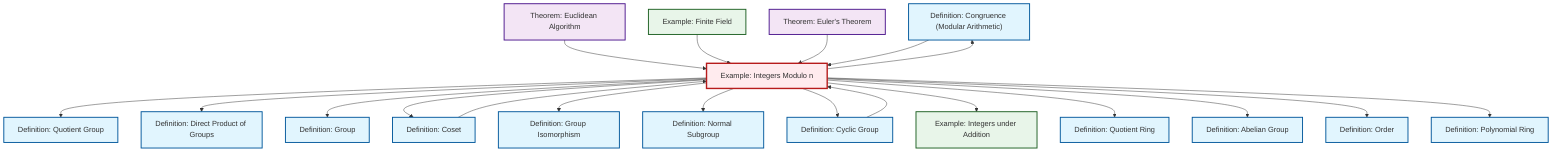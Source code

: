 graph TD
    classDef definition fill:#e1f5fe,stroke:#01579b,stroke-width:2px
    classDef theorem fill:#f3e5f5,stroke:#4a148c,stroke-width:2px
    classDef axiom fill:#fff3e0,stroke:#e65100,stroke-width:2px
    classDef example fill:#e8f5e9,stroke:#1b5e20,stroke-width:2px
    classDef current fill:#ffebee,stroke:#b71c1c,stroke-width:3px
    def-normal-subgroup["Definition: Normal Subgroup"]:::definition
    def-abelian-group["Definition: Abelian Group"]:::definition
    def-congruence["Definition: Congruence (Modular Arithmetic)"]:::definition
    ex-integers-addition["Example: Integers under Addition"]:::example
    def-group["Definition: Group"]:::definition
    ex-finite-field["Example: Finite Field"]:::example
    def-cyclic-group["Definition: Cyclic Group"]:::definition
    def-quotient-group["Definition: Quotient Group"]:::definition
    def-isomorphism["Definition: Group Isomorphism"]:::definition
    thm-euclidean-algorithm["Theorem: Euclidean Algorithm"]:::theorem
    def-coset["Definition: Coset"]:::definition
    ex-quotient-integers-mod-n["Example: Integers Modulo n"]:::example
    thm-euler["Theorem: Euler's Theorem"]:::theorem
    def-quotient-ring["Definition: Quotient Ring"]:::definition
    def-polynomial-ring["Definition: Polynomial Ring"]:::definition
    def-order["Definition: Order"]:::definition
    def-direct-product["Definition: Direct Product of Groups"]:::definition
    ex-quotient-integers-mod-n --> def-quotient-group
    ex-quotient-integers-mod-n --> def-direct-product
    ex-quotient-integers-mod-n --> def-group
    thm-euclidean-algorithm --> ex-quotient-integers-mod-n
    ex-quotient-integers-mod-n --> def-coset
    ex-quotient-integers-mod-n --> def-isomorphism
    ex-quotient-integers-mod-n --> def-normal-subgroup
    ex-finite-field --> ex-quotient-integers-mod-n
    ex-quotient-integers-mod-n --> def-cyclic-group
    ex-quotient-integers-mod-n --> ex-integers-addition
    ex-quotient-integers-mod-n --> def-quotient-ring
    ex-quotient-integers-mod-n --> def-abelian-group
    ex-quotient-integers-mod-n --> def-congruence
    ex-quotient-integers-mod-n --> def-order
    def-coset --> ex-quotient-integers-mod-n
    thm-euler --> ex-quotient-integers-mod-n
    def-congruence --> ex-quotient-integers-mod-n
    ex-quotient-integers-mod-n --> def-polynomial-ring
    def-cyclic-group --> ex-quotient-integers-mod-n
    class ex-quotient-integers-mod-n current